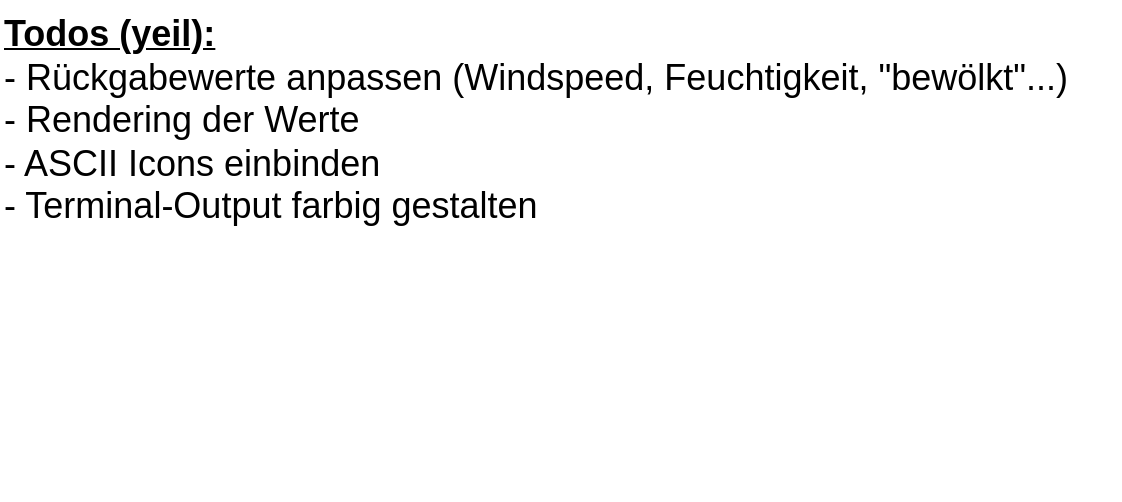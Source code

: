 <mxfile>
    <diagram id="Gxi5HUnFIt9nx33e8f-8" name="Seite-1">
        <mxGraphModel dx="1488" dy="994" grid="1" gridSize="10" guides="1" tooltips="1" connect="1" arrows="1" fold="1" page="1" pageScale="1" pageWidth="827" pageHeight="1169" math="0" shadow="0">
            <root>
                <mxCell id="0"/>
                <mxCell id="1" parent="0"/>
                <mxCell id="3" value="&lt;b&gt;&lt;u&gt;Todos (yeil):&lt;br&gt;&lt;/u&gt;&lt;/b&gt;- Rückgabewerte anpassen (Windspeed, Feuchtigkeit, &quot;bewölkt&quot;...)&lt;br&gt;- Rendering der Werte&lt;br&gt;- ASCII Icons einbinden&lt;br&gt;- Terminal-Output farbig gestalten&amp;nbsp;" style="text;html=1;strokeColor=none;fillColor=none;align=left;verticalAlign=top;whiteSpace=wrap;rounded=0;fontSize=18;" vertex="1" parent="1">
                    <mxGeometry x="20" y="40" width="560" height="250" as="geometry"/>
                </mxCell>
            </root>
        </mxGraphModel>
    </diagram>
</mxfile>